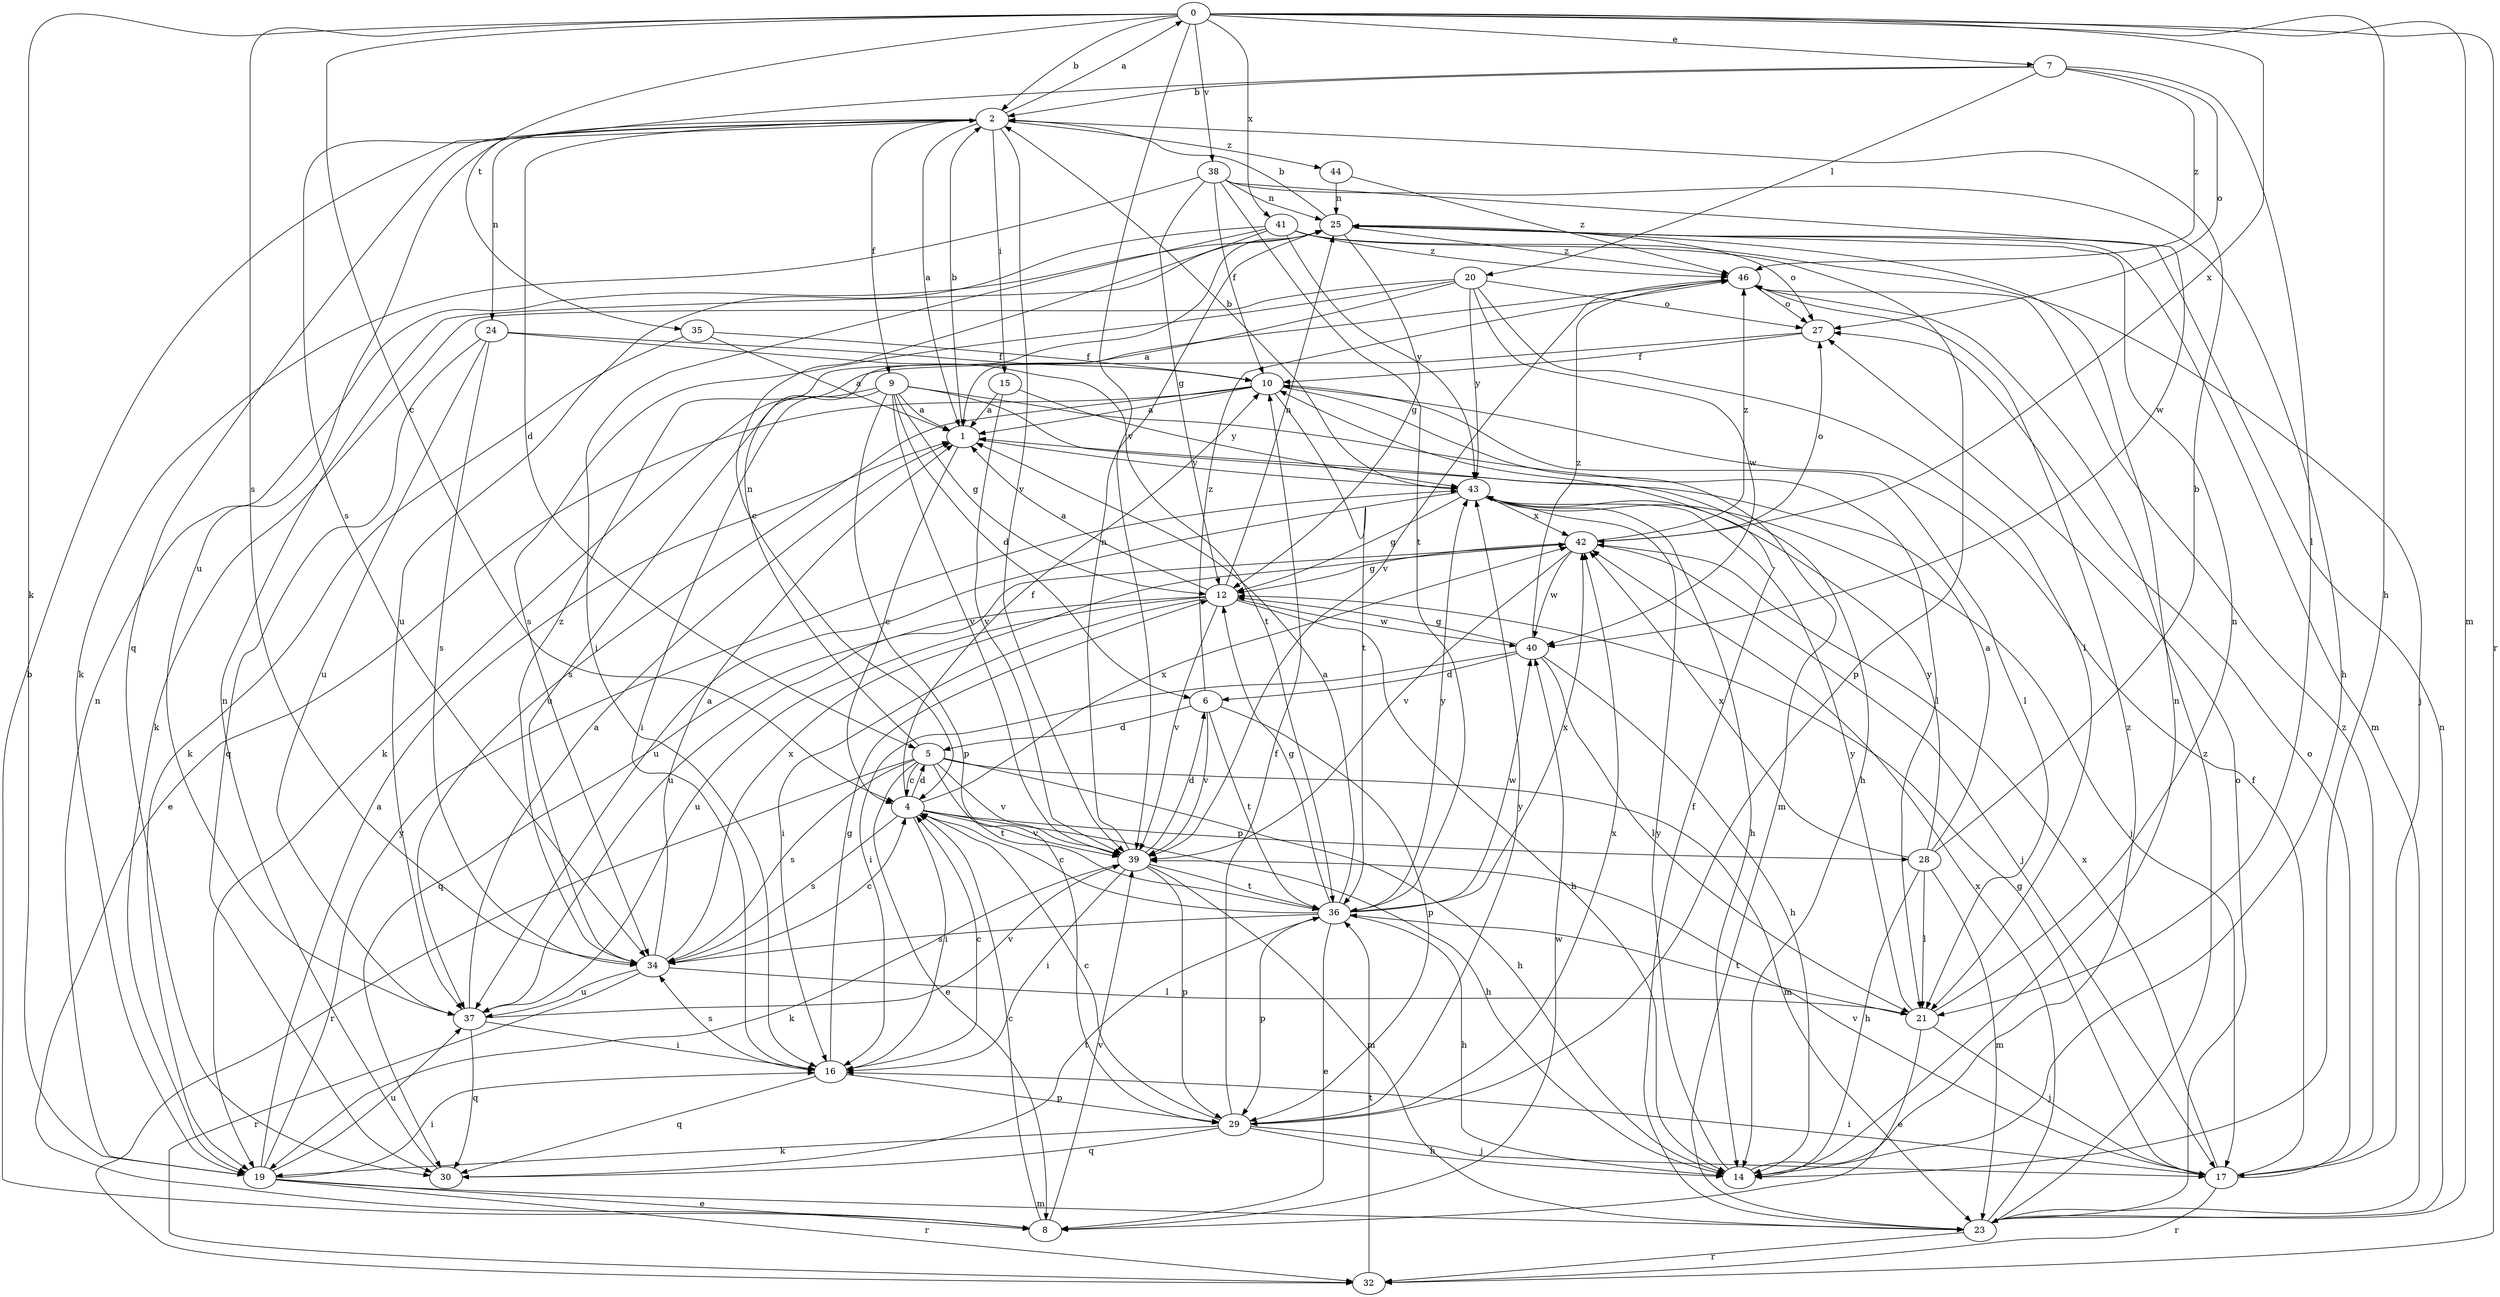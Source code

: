 strict digraph  {
0;
1;
2;
4;
5;
6;
7;
8;
9;
10;
12;
14;
15;
16;
17;
19;
20;
21;
23;
24;
25;
27;
28;
29;
30;
32;
34;
35;
36;
37;
38;
39;
40;
41;
42;
43;
44;
46;
0 -> 2  [label=b];
0 -> 4  [label=c];
0 -> 7  [label=e];
0 -> 14  [label=h];
0 -> 19  [label=k];
0 -> 23  [label=m];
0 -> 32  [label=r];
0 -> 34  [label=s];
0 -> 35  [label=t];
0 -> 38  [label=v];
0 -> 39  [label=v];
0 -> 41  [label=x];
0 -> 42  [label=x];
1 -> 2  [label=b];
1 -> 4  [label=c];
1 -> 43  [label=y];
2 -> 0  [label=a];
2 -> 1  [label=a];
2 -> 5  [label=d];
2 -> 9  [label=f];
2 -> 15  [label=i];
2 -> 24  [label=n];
2 -> 30  [label=q];
2 -> 37  [label=u];
2 -> 39  [label=v];
2 -> 44  [label=z];
4 -> 5  [label=d];
4 -> 10  [label=f];
4 -> 14  [label=h];
4 -> 16  [label=i];
4 -> 28  [label=p];
4 -> 34  [label=s];
4 -> 39  [label=v];
4 -> 42  [label=x];
5 -> 4  [label=c];
5 -> 8  [label=e];
5 -> 14  [label=h];
5 -> 23  [label=m];
5 -> 25  [label=n];
5 -> 32  [label=r];
5 -> 34  [label=s];
5 -> 36  [label=t];
5 -> 39  [label=v];
6 -> 5  [label=d];
6 -> 29  [label=p];
6 -> 36  [label=t];
6 -> 39  [label=v];
6 -> 46  [label=z];
7 -> 2  [label=b];
7 -> 20  [label=l];
7 -> 21  [label=l];
7 -> 27  [label=o];
7 -> 34  [label=s];
7 -> 46  [label=z];
8 -> 2  [label=b];
8 -> 4  [label=c];
8 -> 39  [label=v];
8 -> 40  [label=w];
9 -> 1  [label=a];
9 -> 6  [label=d];
9 -> 12  [label=g];
9 -> 14  [label=h];
9 -> 16  [label=i];
9 -> 21  [label=l];
9 -> 29  [label=p];
9 -> 34  [label=s];
9 -> 39  [label=v];
10 -> 1  [label=a];
10 -> 8  [label=e];
10 -> 21  [label=l];
10 -> 23  [label=m];
10 -> 36  [label=t];
10 -> 37  [label=u];
12 -> 1  [label=a];
12 -> 14  [label=h];
12 -> 16  [label=i];
12 -> 25  [label=n];
12 -> 30  [label=q];
12 -> 37  [label=u];
12 -> 39  [label=v];
12 -> 40  [label=w];
14 -> 25  [label=n];
14 -> 43  [label=y];
14 -> 46  [label=z];
15 -> 1  [label=a];
15 -> 39  [label=v];
15 -> 43  [label=y];
16 -> 4  [label=c];
16 -> 12  [label=g];
16 -> 29  [label=p];
16 -> 30  [label=q];
16 -> 34  [label=s];
17 -> 10  [label=f];
17 -> 12  [label=g];
17 -> 16  [label=i];
17 -> 27  [label=o];
17 -> 32  [label=r];
17 -> 39  [label=v];
17 -> 42  [label=x];
17 -> 46  [label=z];
19 -> 1  [label=a];
19 -> 8  [label=e];
19 -> 16  [label=i];
19 -> 23  [label=m];
19 -> 25  [label=n];
19 -> 32  [label=r];
19 -> 37  [label=u];
19 -> 43  [label=y];
20 -> 1  [label=a];
20 -> 19  [label=k];
20 -> 21  [label=l];
20 -> 27  [label=o];
20 -> 34  [label=s];
20 -> 40  [label=w];
20 -> 43  [label=y];
21 -> 8  [label=e];
21 -> 17  [label=j];
21 -> 25  [label=n];
21 -> 36  [label=t];
21 -> 43  [label=y];
23 -> 10  [label=f];
23 -> 25  [label=n];
23 -> 27  [label=o];
23 -> 32  [label=r];
23 -> 42  [label=x];
23 -> 46  [label=z];
24 -> 10  [label=f];
24 -> 30  [label=q];
24 -> 34  [label=s];
24 -> 36  [label=t];
24 -> 37  [label=u];
25 -> 2  [label=b];
25 -> 12  [label=g];
25 -> 23  [label=m];
25 -> 27  [label=o];
25 -> 46  [label=z];
27 -> 10  [label=f];
27 -> 19  [label=k];
28 -> 1  [label=a];
28 -> 2  [label=b];
28 -> 14  [label=h];
28 -> 21  [label=l];
28 -> 23  [label=m];
28 -> 42  [label=x];
28 -> 43  [label=y];
29 -> 4  [label=c];
29 -> 10  [label=f];
29 -> 14  [label=h];
29 -> 17  [label=j];
29 -> 19  [label=k];
29 -> 30  [label=q];
29 -> 42  [label=x];
29 -> 43  [label=y];
30 -> 25  [label=n];
30 -> 36  [label=t];
32 -> 36  [label=t];
34 -> 1  [label=a];
34 -> 4  [label=c];
34 -> 21  [label=l];
34 -> 32  [label=r];
34 -> 37  [label=u];
34 -> 42  [label=x];
34 -> 46  [label=z];
35 -> 1  [label=a];
35 -> 10  [label=f];
35 -> 19  [label=k];
36 -> 1  [label=a];
36 -> 4  [label=c];
36 -> 8  [label=e];
36 -> 12  [label=g];
36 -> 14  [label=h];
36 -> 29  [label=p];
36 -> 34  [label=s];
36 -> 40  [label=w];
36 -> 42  [label=x];
36 -> 43  [label=y];
37 -> 1  [label=a];
37 -> 16  [label=i];
37 -> 30  [label=q];
37 -> 39  [label=v];
38 -> 10  [label=f];
38 -> 12  [label=g];
38 -> 14  [label=h];
38 -> 19  [label=k];
38 -> 25  [label=n];
38 -> 36  [label=t];
38 -> 40  [label=w];
39 -> 6  [label=d];
39 -> 16  [label=i];
39 -> 19  [label=k];
39 -> 23  [label=m];
39 -> 25  [label=n];
39 -> 29  [label=p];
39 -> 36  [label=t];
40 -> 6  [label=d];
40 -> 12  [label=g];
40 -> 14  [label=h];
40 -> 16  [label=i];
40 -> 21  [label=l];
40 -> 46  [label=z];
41 -> 4  [label=c];
41 -> 16  [label=i];
41 -> 17  [label=j];
41 -> 29  [label=p];
41 -> 37  [label=u];
41 -> 43  [label=y];
41 -> 46  [label=z];
42 -> 12  [label=g];
42 -> 17  [label=j];
42 -> 27  [label=o];
42 -> 37  [label=u];
42 -> 39  [label=v];
42 -> 40  [label=w];
42 -> 46  [label=z];
43 -> 2  [label=b];
43 -> 12  [label=g];
43 -> 14  [label=h];
43 -> 17  [label=j];
43 -> 37  [label=u];
43 -> 42  [label=x];
44 -> 25  [label=n];
44 -> 46  [label=z];
46 -> 27  [label=o];
46 -> 39  [label=v];
}
